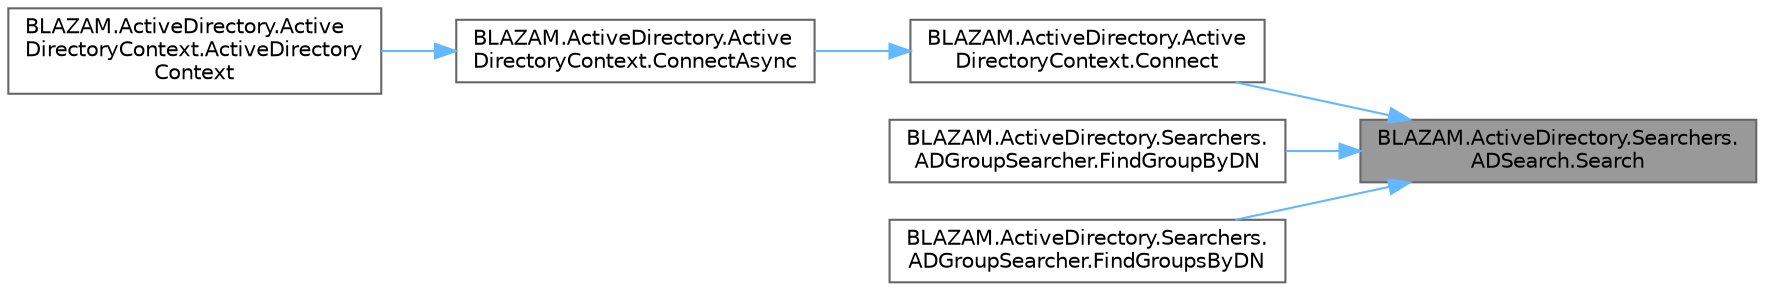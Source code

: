 digraph "BLAZAM.ActiveDirectory.Searchers.ADSearch.Search"
{
 // LATEX_PDF_SIZE
  bgcolor="transparent";
  edge [fontname=Helvetica,fontsize=10,labelfontname=Helvetica,labelfontsize=10];
  node [fontname=Helvetica,fontsize=10,shape=box,height=0.2,width=0.4];
  rankdir="RL";
  Node1 [id="Node000001",label="BLAZAM.ActiveDirectory.Searchers.\lADSearch.Search",height=0.2,width=0.4,color="gray40", fillcolor="grey60", style="filled", fontcolor="black",tooltip="Searches ambiguously for all object types."];
  Node1 -> Node2 [id="edge6_Node000001_Node000002",dir="back",color="steelblue1",style="solid",tooltip=" "];
  Node2 [id="Node000002",label="BLAZAM.ActiveDirectory.Active\lDirectoryContext.Connect",height=0.2,width=0.4,color="grey40", fillcolor="white", style="filled",URL="$class_b_l_a_z_a_m_1_1_active_directory_1_1_active_directory_context.html#af8dcf4f6565ffe21920bde7e4a208164",tooltip="Attempts a connection to the Active Directory server."];
  Node2 -> Node3 [id="edge7_Node000002_Node000003",dir="back",color="steelblue1",style="solid",tooltip=" "];
  Node3 [id="Node000003",label="BLAZAM.ActiveDirectory.Active\lDirectoryContext.ConnectAsync",height=0.2,width=0.4,color="grey40", fillcolor="white", style="filled",URL="$class_b_l_a_z_a_m_1_1_active_directory_1_1_active_directory_context.html#a1ce41123999925ab6b6959e8ceade90f",tooltip="connects to an Active Directory server. It first checks the database connection status,..."];
  Node3 -> Node4 [id="edge8_Node000003_Node000004",dir="back",color="steelblue1",style="solid",tooltip=" "];
  Node4 [id="Node000004",label="BLAZAM.ActiveDirectory.Active\lDirectoryContext.ActiveDirectory\lContext",height=0.2,width=0.4,color="grey40", fillcolor="white", style="filled",URL="$class_b_l_a_z_a_m_1_1_active_directory_1_1_active_directory_context.html#aa938f5b0cb058b18a1e315ccdfa7ff4b",tooltip="Initializes the applications Active Directory connection. It takes the information from the ActiveDir..."];
  Node1 -> Node5 [id="edge9_Node000001_Node000005",dir="back",color="steelblue1",style="solid",tooltip=" "];
  Node5 [id="Node000005",label="BLAZAM.ActiveDirectory.Searchers.\lADGroupSearcher.FindGroupByDN",height=0.2,width=0.4,color="grey40", fillcolor="white", style="filled",URL="$class_b_l_a_z_a_m_1_1_active_directory_1_1_searchers_1_1_a_d_group_searcher.html#aa0133eea9e583221d6a36ff3910d186d",tooltip="Find all matching groups by Distinguished Name fragment. This is not always an exact match search...."];
  Node1 -> Node6 [id="edge10_Node000001_Node000006",dir="back",color="steelblue1",style="solid",tooltip=" "];
  Node6 [id="Node000006",label="BLAZAM.ActiveDirectory.Searchers.\lADGroupSearcher.FindGroupsByDN",height=0.2,width=0.4,color="grey40", fillcolor="white", style="filled",URL="$class_b_l_a_z_a_m_1_1_active_directory_1_1_searchers_1_1_a_d_group_searcher.html#a5d4265ae7dc8c2b0e06b7c3fcd84a5ea",tooltip="Find all matching groups by Distinguished Name fragments. This is not always an exact match search...."];
}
